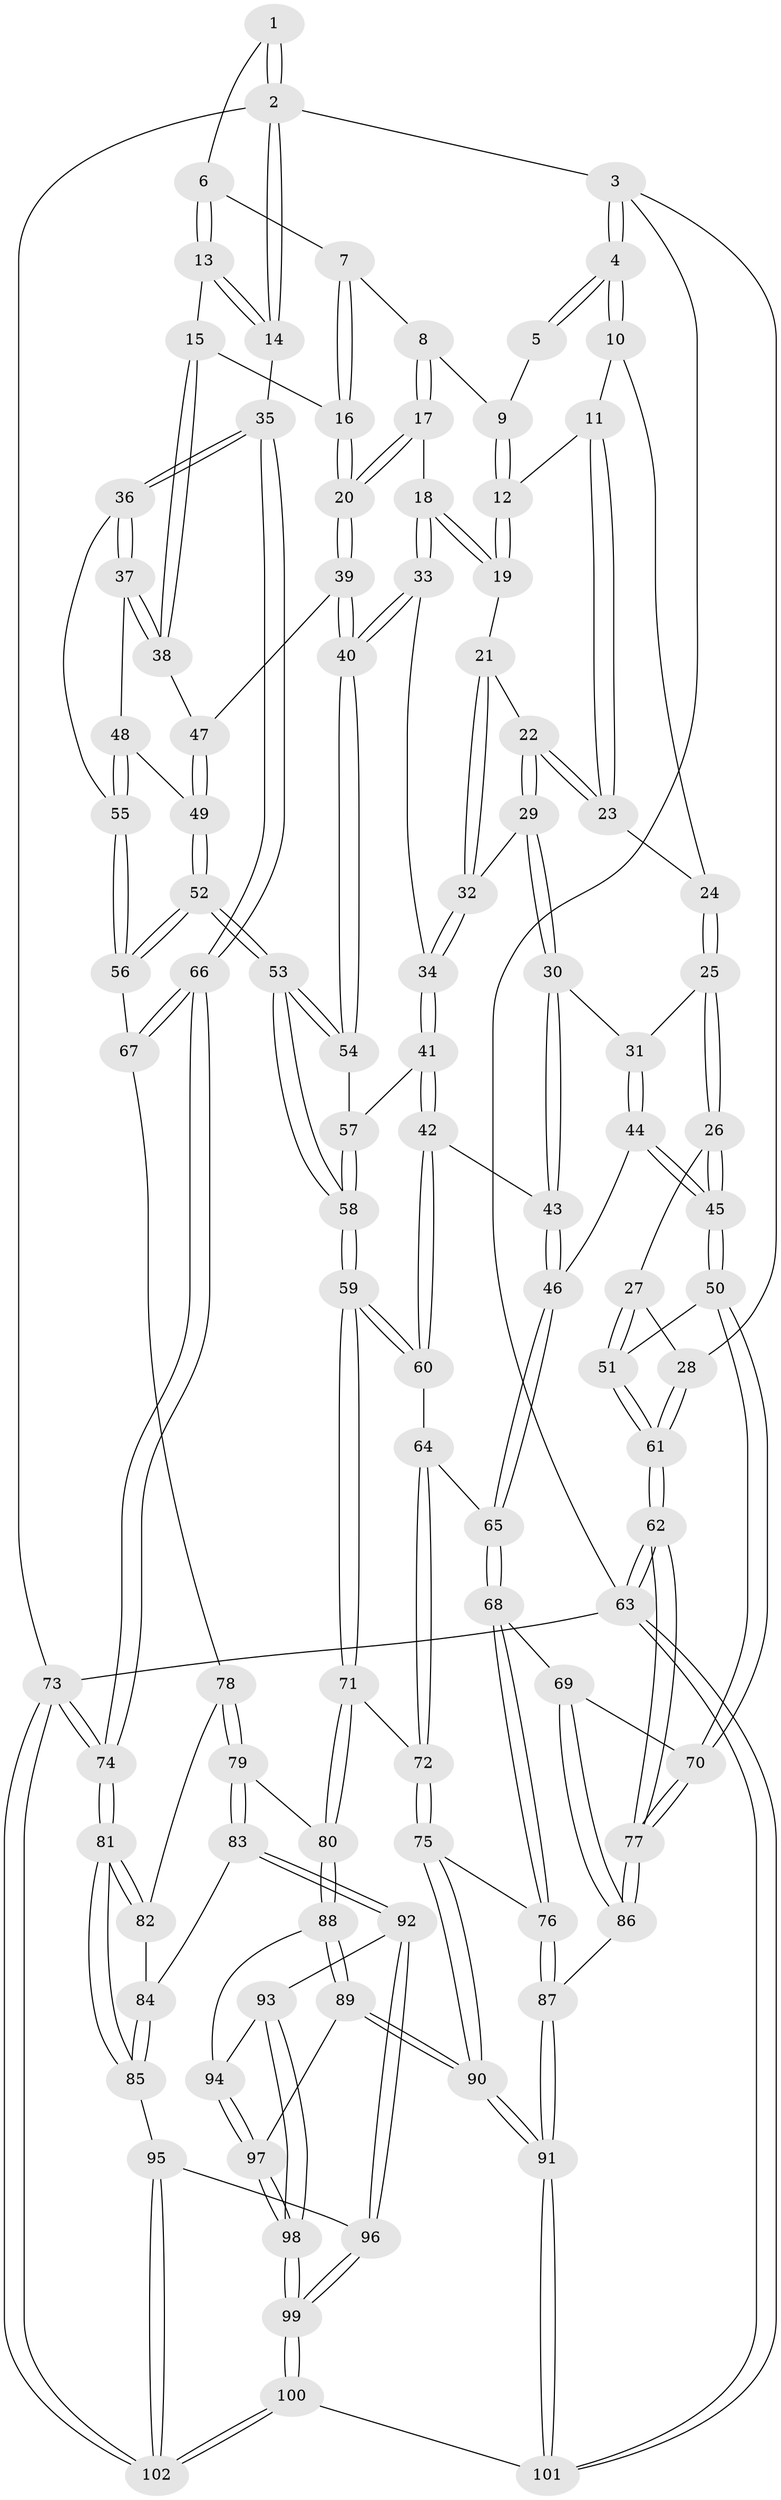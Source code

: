 // Generated by graph-tools (version 1.1) at 2025/00/03/09/25 05:00:39]
// undirected, 102 vertices, 252 edges
graph export_dot {
graph [start="1"]
  node [color=gray90,style=filled];
  1 [pos="+0.765280623472461+0"];
  2 [pos="+1+0"];
  3 [pos="+0+0"];
  4 [pos="+0+0"];
  5 [pos="+0.6085566178321947+0"];
  6 [pos="+0.7833121880717323+0"];
  7 [pos="+0.7435990418089055+0.015077975922386772"];
  8 [pos="+0.5628163854601622+0.1178072895756441"];
  9 [pos="+0.5395878780796071+0.017415287885438314"];
  10 [pos="+0.16492524285537008+0"];
  11 [pos="+0.3420253487166534+0.06746921777612705"];
  12 [pos="+0.3739770483228928+0.08643094820026476"];
  13 [pos="+0.9470430864561662+0.12149321751008228"];
  14 [pos="+1+0.23395192590382768"];
  15 [pos="+0.8288424724493406+0.21009786083482726"];
  16 [pos="+0.7191111225469428+0.24244335703030914"];
  17 [pos="+0.5522909117991133+0.17259828234110455"];
  18 [pos="+0.511882330084042+0.1886064955949274"];
  19 [pos="+0.4511368483854049+0.1791025356126449"];
  20 [pos="+0.718357878949162+0.2434088257472419"];
  21 [pos="+0.4380242569525538+0.1961884087964812"];
  22 [pos="+0.33730781545727867+0.23258844005263607"];
  23 [pos="+0.32200354677276083+0.2205522482098129"];
  24 [pos="+0.29312953890179705+0.22269096848297068"];
  25 [pos="+0.24165354555679716+0.2777520125146134"];
  26 [pos="+0.13390219529335373+0.26002280184574533"];
  27 [pos="+0.10151024470214419+0.23264046837577712"];
  28 [pos="+0+0"];
  29 [pos="+0.334658938672608+0.2975129628907252"];
  30 [pos="+0.31739240827332327+0.311541900009713"];
  31 [pos="+0.29282869178773663+0.31106313195153706"];
  32 [pos="+0.40470830106424593+0.2884816597613193"];
  33 [pos="+0.5151947886948367+0.31684493649191514"];
  34 [pos="+0.45206361042807175+0.368564469730414"];
  35 [pos="+1+0.2693321147729902"];
  36 [pos="+1+0.2926141610677128"];
  37 [pos="+0.9628156864404724+0.32485162918690286"];
  38 [pos="+0.9419992462114867+0.31361506403779255"];
  39 [pos="+0.7183369612388767+0.25556915959909776"];
  40 [pos="+0.6910447847250452+0.38160758236516845"];
  41 [pos="+0.45109528715361014+0.37197718399610047"];
  42 [pos="+0.4040468568323929+0.4380829854563573"];
  43 [pos="+0.38663442419198507+0.4364852274722884"];
  44 [pos="+0.22901936539095985+0.47988876991639146"];
  45 [pos="+0.21348066193215484+0.48287464689548704"];
  46 [pos="+0.2482373416795399+0.48120898185644423"];
  47 [pos="+0.8153403225687488+0.2959488338632399"];
  48 [pos="+0.9005762465434757+0.3686419466260636"];
  49 [pos="+0.8920770683606188+0.372525190113262"];
  50 [pos="+0.17480049606603257+0.5186898885804875"];
  51 [pos="+0.06068719297428173+0.4691013370017492"];
  52 [pos="+0.7262398464212979+0.49982972582547114"];
  53 [pos="+0.7113158635599983+0.5034011697174468"];
  54 [pos="+0.691579537253507+0.3859584104150422"];
  55 [pos="+0.9386288978588722+0.4800128547506462"];
  56 [pos="+0.9121335757173357+0.5093908734672373"];
  57 [pos="+0.48165160760816184+0.38578802038026644"];
  58 [pos="+0.7014879532053014+0.5217487935380399"];
  59 [pos="+0.690930601728502+0.5476703119188175"];
  60 [pos="+0.42637654782019985+0.4707877002752173"];
  61 [pos="+0+0.46737855241124826"];
  62 [pos="+0+1"];
  63 [pos="+0+1"];
  64 [pos="+0.4157712555572835+0.5540053408740435"];
  65 [pos="+0.34150457378977517+0.5856412765879191"];
  66 [pos="+1+0.5955860799160078"];
  67 [pos="+0.9945466176335213+0.5976108579041646"];
  68 [pos="+0.330278253216199+0.672845892229797"];
  69 [pos="+0.3244212021264689+0.674850815481159"];
  70 [pos="+0.16272059160508068+0.5859107130421297"];
  71 [pos="+0.6857397065617081+0.6052292768540405"];
  72 [pos="+0.4940012507617255+0.672340692096062"];
  73 [pos="+1+1"];
  74 [pos="+1+0.8473047436254064"];
  75 [pos="+0.45663021148881355+0.7092778022045065"];
  76 [pos="+0.45576541899742895+0.7092673236165912"];
  77 [pos="+0+0.9582729141364855"];
  78 [pos="+0.9531510394631248+0.6349810883649247"];
  79 [pos="+0.7111980258602877+0.6346216872339823"];
  80 [pos="+0.6961309624059743+0.6241581414939877"];
  81 [pos="+1+0.8398790621519935"];
  82 [pos="+0.948962630017357+0.6718221611035791"];
  83 [pos="+0.8105509483768513+0.7464530706304333"];
  84 [pos="+0.9303064086520714+0.7137724252458181"];
  85 [pos="+1+0.8436656776375073"];
  86 [pos="+0.2184730375225868+0.8343991434267113"];
  87 [pos="+0.2974210128523978+0.8396153099495688"];
  88 [pos="+0.66214524228034+0.7446088604820028"];
  89 [pos="+0.6179859669340396+0.8597949930311407"];
  90 [pos="+0.49038499966620563+0.9012231292811463"];
  91 [pos="+0.47831374095131046+0.919234760366857"];
  92 [pos="+0.8445007982994918+0.83516696287575"];
  93 [pos="+0.8175931937597988+0.8580443289647083"];
  94 [pos="+0.7495226989845339+0.8665159211892669"];
  95 [pos="+0.9370077256151267+0.8720599015485443"];
  96 [pos="+0.9166983568569558+0.8692205689331556"];
  97 [pos="+0.6653194642642248+0.8996093506292917"];
  98 [pos="+0.7330625615247357+1"];
  99 [pos="+0.7416945122348914+1"];
  100 [pos="+0.7383111638206825+1"];
  101 [pos="+0.44261351488985246+1"];
  102 [pos="+0.9389475410554868+1"];
  1 -- 2;
  1 -- 2;
  1 -- 6;
  2 -- 3;
  2 -- 14;
  2 -- 14;
  2 -- 73;
  3 -- 4;
  3 -- 4;
  3 -- 28;
  3 -- 63;
  4 -- 5;
  4 -- 5;
  4 -- 10;
  4 -- 10;
  5 -- 9;
  6 -- 7;
  6 -- 13;
  6 -- 13;
  7 -- 8;
  7 -- 16;
  7 -- 16;
  8 -- 9;
  8 -- 17;
  8 -- 17;
  9 -- 12;
  9 -- 12;
  10 -- 11;
  10 -- 24;
  11 -- 12;
  11 -- 23;
  11 -- 23;
  12 -- 19;
  12 -- 19;
  13 -- 14;
  13 -- 14;
  13 -- 15;
  14 -- 35;
  15 -- 16;
  15 -- 38;
  15 -- 38;
  16 -- 20;
  16 -- 20;
  17 -- 18;
  17 -- 20;
  17 -- 20;
  18 -- 19;
  18 -- 19;
  18 -- 33;
  18 -- 33;
  19 -- 21;
  20 -- 39;
  20 -- 39;
  21 -- 22;
  21 -- 32;
  21 -- 32;
  22 -- 23;
  22 -- 23;
  22 -- 29;
  22 -- 29;
  23 -- 24;
  24 -- 25;
  24 -- 25;
  25 -- 26;
  25 -- 26;
  25 -- 31;
  26 -- 27;
  26 -- 45;
  26 -- 45;
  27 -- 28;
  27 -- 51;
  27 -- 51;
  28 -- 61;
  28 -- 61;
  29 -- 30;
  29 -- 30;
  29 -- 32;
  30 -- 31;
  30 -- 43;
  30 -- 43;
  31 -- 44;
  31 -- 44;
  32 -- 34;
  32 -- 34;
  33 -- 34;
  33 -- 40;
  33 -- 40;
  34 -- 41;
  34 -- 41;
  35 -- 36;
  35 -- 36;
  35 -- 66;
  35 -- 66;
  36 -- 37;
  36 -- 37;
  36 -- 55;
  37 -- 38;
  37 -- 38;
  37 -- 48;
  38 -- 47;
  39 -- 40;
  39 -- 40;
  39 -- 47;
  40 -- 54;
  40 -- 54;
  41 -- 42;
  41 -- 42;
  41 -- 57;
  42 -- 43;
  42 -- 60;
  42 -- 60;
  43 -- 46;
  43 -- 46;
  44 -- 45;
  44 -- 45;
  44 -- 46;
  45 -- 50;
  45 -- 50;
  46 -- 65;
  46 -- 65;
  47 -- 49;
  47 -- 49;
  48 -- 49;
  48 -- 55;
  48 -- 55;
  49 -- 52;
  49 -- 52;
  50 -- 51;
  50 -- 70;
  50 -- 70;
  51 -- 61;
  51 -- 61;
  52 -- 53;
  52 -- 53;
  52 -- 56;
  52 -- 56;
  53 -- 54;
  53 -- 54;
  53 -- 58;
  53 -- 58;
  54 -- 57;
  55 -- 56;
  55 -- 56;
  56 -- 67;
  57 -- 58;
  57 -- 58;
  58 -- 59;
  58 -- 59;
  59 -- 60;
  59 -- 60;
  59 -- 71;
  59 -- 71;
  60 -- 64;
  61 -- 62;
  61 -- 62;
  62 -- 63;
  62 -- 63;
  62 -- 77;
  62 -- 77;
  63 -- 101;
  63 -- 101;
  63 -- 73;
  64 -- 65;
  64 -- 72;
  64 -- 72;
  65 -- 68;
  65 -- 68;
  66 -- 67;
  66 -- 67;
  66 -- 74;
  66 -- 74;
  67 -- 78;
  68 -- 69;
  68 -- 76;
  68 -- 76;
  69 -- 70;
  69 -- 86;
  69 -- 86;
  70 -- 77;
  70 -- 77;
  71 -- 72;
  71 -- 80;
  71 -- 80;
  72 -- 75;
  72 -- 75;
  73 -- 74;
  73 -- 74;
  73 -- 102;
  73 -- 102;
  74 -- 81;
  74 -- 81;
  75 -- 76;
  75 -- 90;
  75 -- 90;
  76 -- 87;
  76 -- 87;
  77 -- 86;
  77 -- 86;
  78 -- 79;
  78 -- 79;
  78 -- 82;
  79 -- 80;
  79 -- 83;
  79 -- 83;
  80 -- 88;
  80 -- 88;
  81 -- 82;
  81 -- 82;
  81 -- 85;
  81 -- 85;
  82 -- 84;
  83 -- 84;
  83 -- 92;
  83 -- 92;
  84 -- 85;
  84 -- 85;
  85 -- 95;
  86 -- 87;
  87 -- 91;
  87 -- 91;
  88 -- 89;
  88 -- 89;
  88 -- 94;
  89 -- 90;
  89 -- 90;
  89 -- 97;
  90 -- 91;
  90 -- 91;
  91 -- 101;
  91 -- 101;
  92 -- 93;
  92 -- 96;
  92 -- 96;
  93 -- 94;
  93 -- 98;
  93 -- 98;
  94 -- 97;
  94 -- 97;
  95 -- 96;
  95 -- 102;
  95 -- 102;
  96 -- 99;
  96 -- 99;
  97 -- 98;
  97 -- 98;
  98 -- 99;
  98 -- 99;
  99 -- 100;
  99 -- 100;
  100 -- 101;
  100 -- 102;
  100 -- 102;
}
